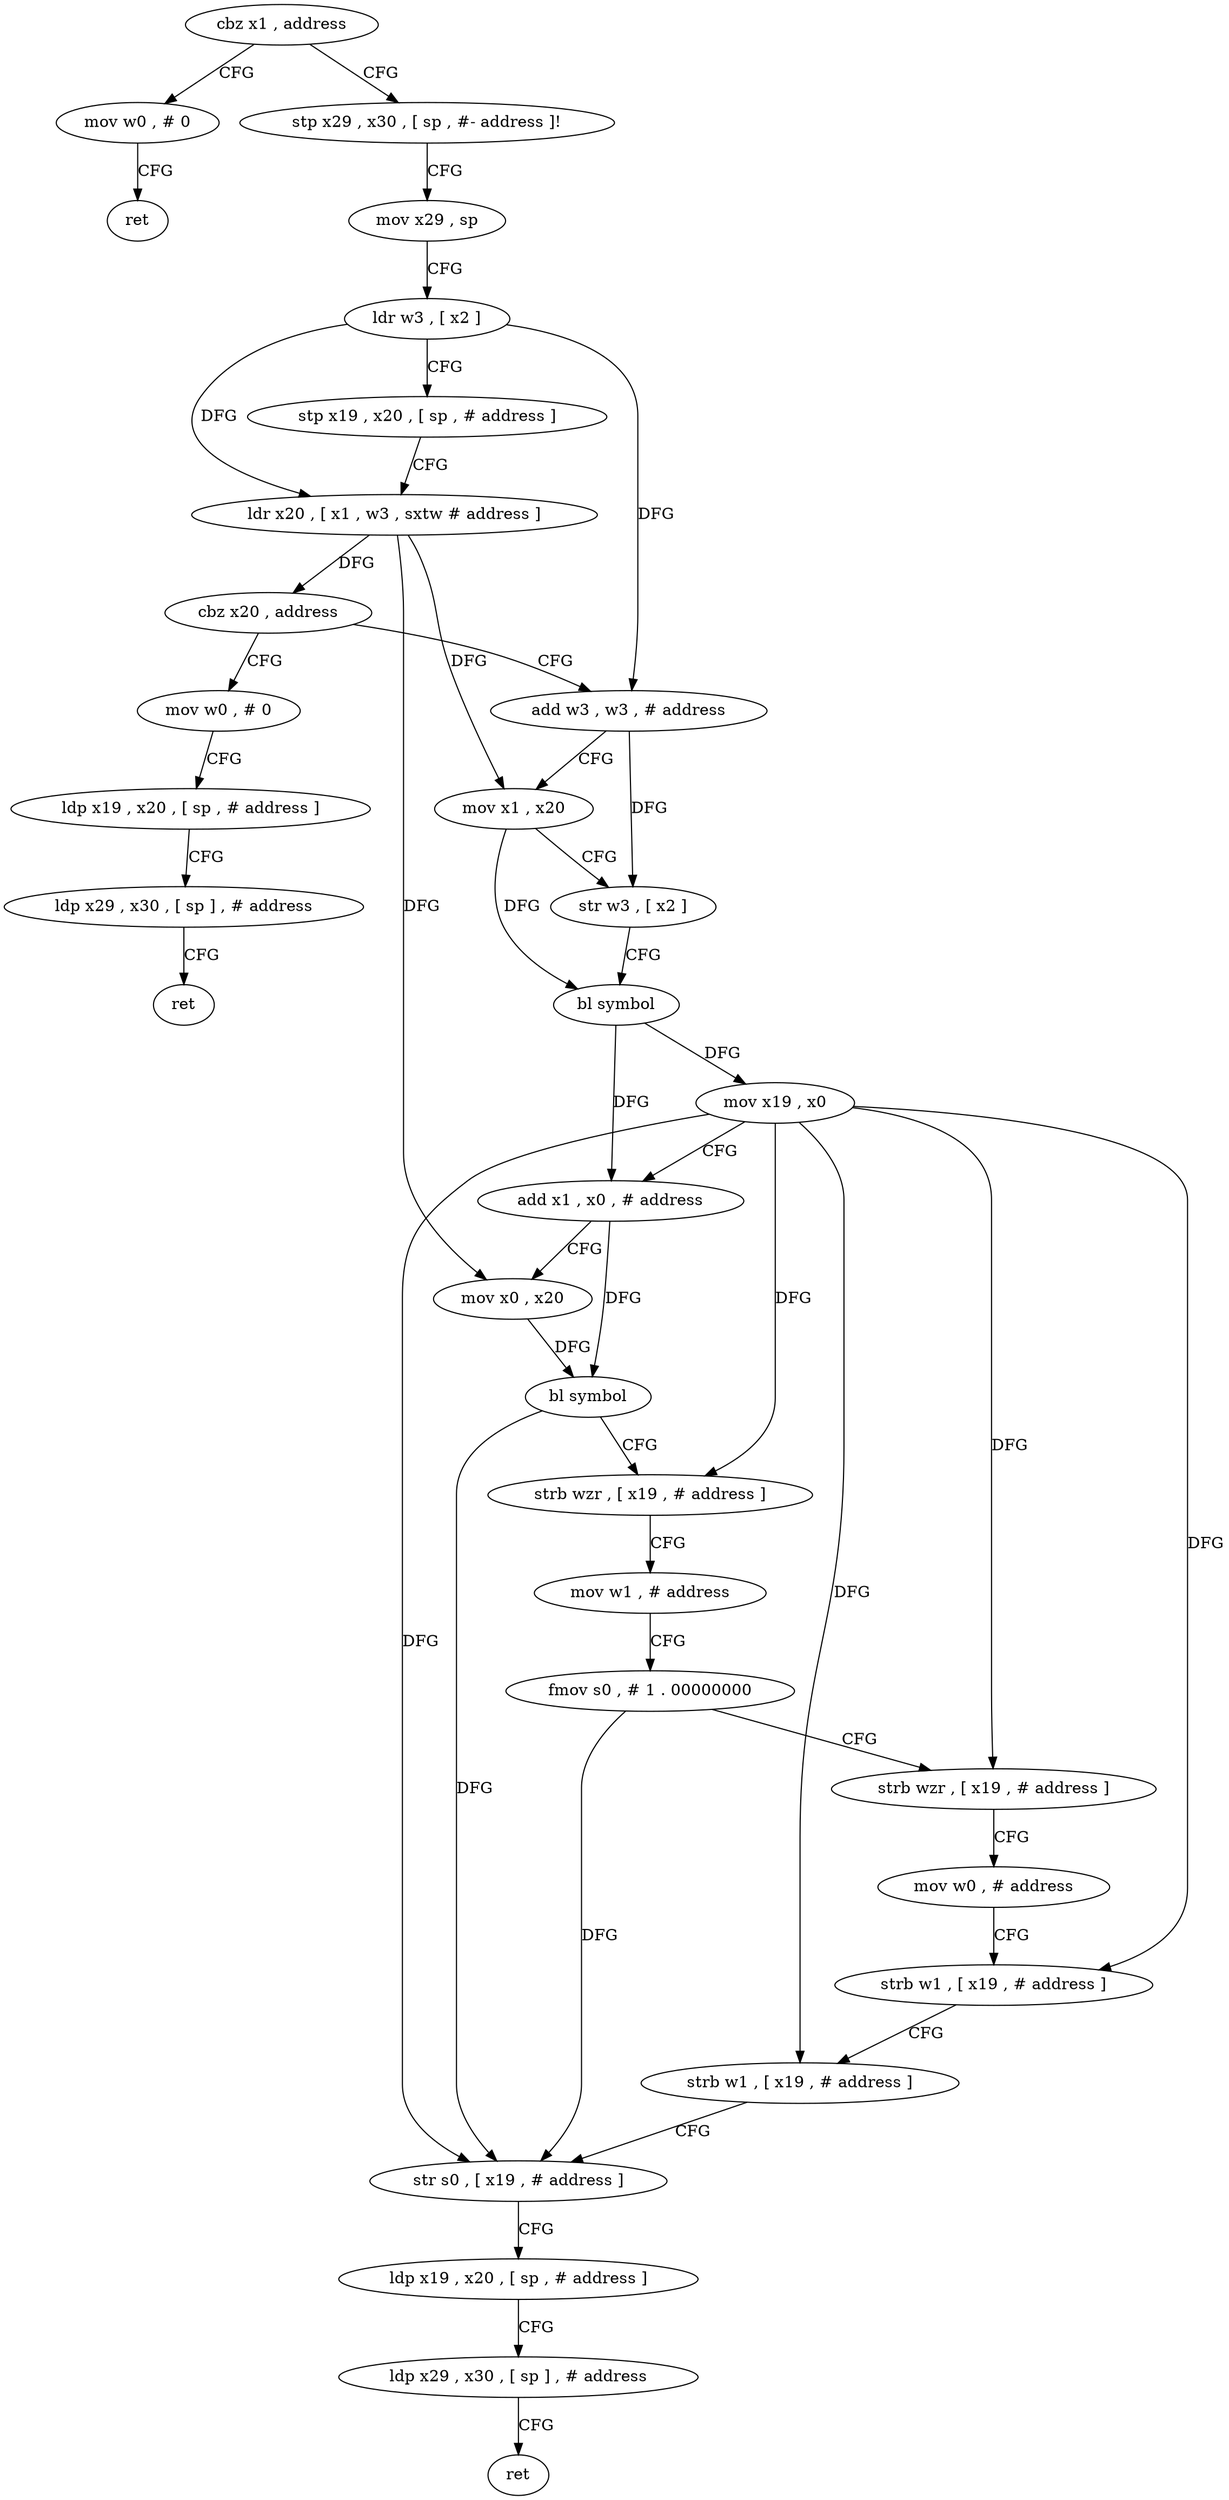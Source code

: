 digraph "func" {
"4249384" [label = "cbz x1 , address" ]
"4249488" [label = "mov w0 , # 0" ]
"4249388" [label = "stp x29 , x30 , [ sp , #- address ]!" ]
"4249492" [label = "ret" ]
"4249392" [label = "mov x29 , sp" ]
"4249396" [label = "ldr w3 , [ x2 ]" ]
"4249400" [label = "stp x19 , x20 , [ sp , # address ]" ]
"4249404" [label = "ldr x20 , [ x1 , w3 , sxtw # address ]" ]
"4249408" [label = "cbz x20 , address" ]
"4249496" [label = "mov w0 , # 0" ]
"4249412" [label = "add w3 , w3 , # address" ]
"4249500" [label = "ldp x19 , x20 , [ sp , # address ]" ]
"4249504" [label = "ldp x29 , x30 , [ sp ] , # address" ]
"4249508" [label = "ret" ]
"4249416" [label = "mov x1 , x20" ]
"4249420" [label = "str w3 , [ x2 ]" ]
"4249424" [label = "bl symbol" ]
"4249428" [label = "mov x19 , x0" ]
"4249432" [label = "add x1 , x0 , # address" ]
"4249436" [label = "mov x0 , x20" ]
"4249440" [label = "bl symbol" ]
"4249444" [label = "strb wzr , [ x19 , # address ]" ]
"4249448" [label = "mov w1 , # address" ]
"4249452" [label = "fmov s0 , # 1 . 00000000" ]
"4249456" [label = "strb wzr , [ x19 , # address ]" ]
"4249460" [label = "mov w0 , # address" ]
"4249464" [label = "strb w1 , [ x19 , # address ]" ]
"4249468" [label = "strb w1 , [ x19 , # address ]" ]
"4249472" [label = "str s0 , [ x19 , # address ]" ]
"4249476" [label = "ldp x19 , x20 , [ sp , # address ]" ]
"4249480" [label = "ldp x29 , x30 , [ sp ] , # address" ]
"4249484" [label = "ret" ]
"4249384" -> "4249488" [ label = "CFG" ]
"4249384" -> "4249388" [ label = "CFG" ]
"4249488" -> "4249492" [ label = "CFG" ]
"4249388" -> "4249392" [ label = "CFG" ]
"4249392" -> "4249396" [ label = "CFG" ]
"4249396" -> "4249400" [ label = "CFG" ]
"4249396" -> "4249404" [ label = "DFG" ]
"4249396" -> "4249412" [ label = "DFG" ]
"4249400" -> "4249404" [ label = "CFG" ]
"4249404" -> "4249408" [ label = "DFG" ]
"4249404" -> "4249416" [ label = "DFG" ]
"4249404" -> "4249436" [ label = "DFG" ]
"4249408" -> "4249496" [ label = "CFG" ]
"4249408" -> "4249412" [ label = "CFG" ]
"4249496" -> "4249500" [ label = "CFG" ]
"4249412" -> "4249416" [ label = "CFG" ]
"4249412" -> "4249420" [ label = "DFG" ]
"4249500" -> "4249504" [ label = "CFG" ]
"4249504" -> "4249508" [ label = "CFG" ]
"4249416" -> "4249420" [ label = "CFG" ]
"4249416" -> "4249424" [ label = "DFG" ]
"4249420" -> "4249424" [ label = "CFG" ]
"4249424" -> "4249428" [ label = "DFG" ]
"4249424" -> "4249432" [ label = "DFG" ]
"4249428" -> "4249432" [ label = "CFG" ]
"4249428" -> "4249444" [ label = "DFG" ]
"4249428" -> "4249456" [ label = "DFG" ]
"4249428" -> "4249464" [ label = "DFG" ]
"4249428" -> "4249468" [ label = "DFG" ]
"4249428" -> "4249472" [ label = "DFG" ]
"4249432" -> "4249436" [ label = "CFG" ]
"4249432" -> "4249440" [ label = "DFG" ]
"4249436" -> "4249440" [ label = "DFG" ]
"4249440" -> "4249444" [ label = "CFG" ]
"4249440" -> "4249472" [ label = "DFG" ]
"4249444" -> "4249448" [ label = "CFG" ]
"4249448" -> "4249452" [ label = "CFG" ]
"4249452" -> "4249456" [ label = "CFG" ]
"4249452" -> "4249472" [ label = "DFG" ]
"4249456" -> "4249460" [ label = "CFG" ]
"4249460" -> "4249464" [ label = "CFG" ]
"4249464" -> "4249468" [ label = "CFG" ]
"4249468" -> "4249472" [ label = "CFG" ]
"4249472" -> "4249476" [ label = "CFG" ]
"4249476" -> "4249480" [ label = "CFG" ]
"4249480" -> "4249484" [ label = "CFG" ]
}
